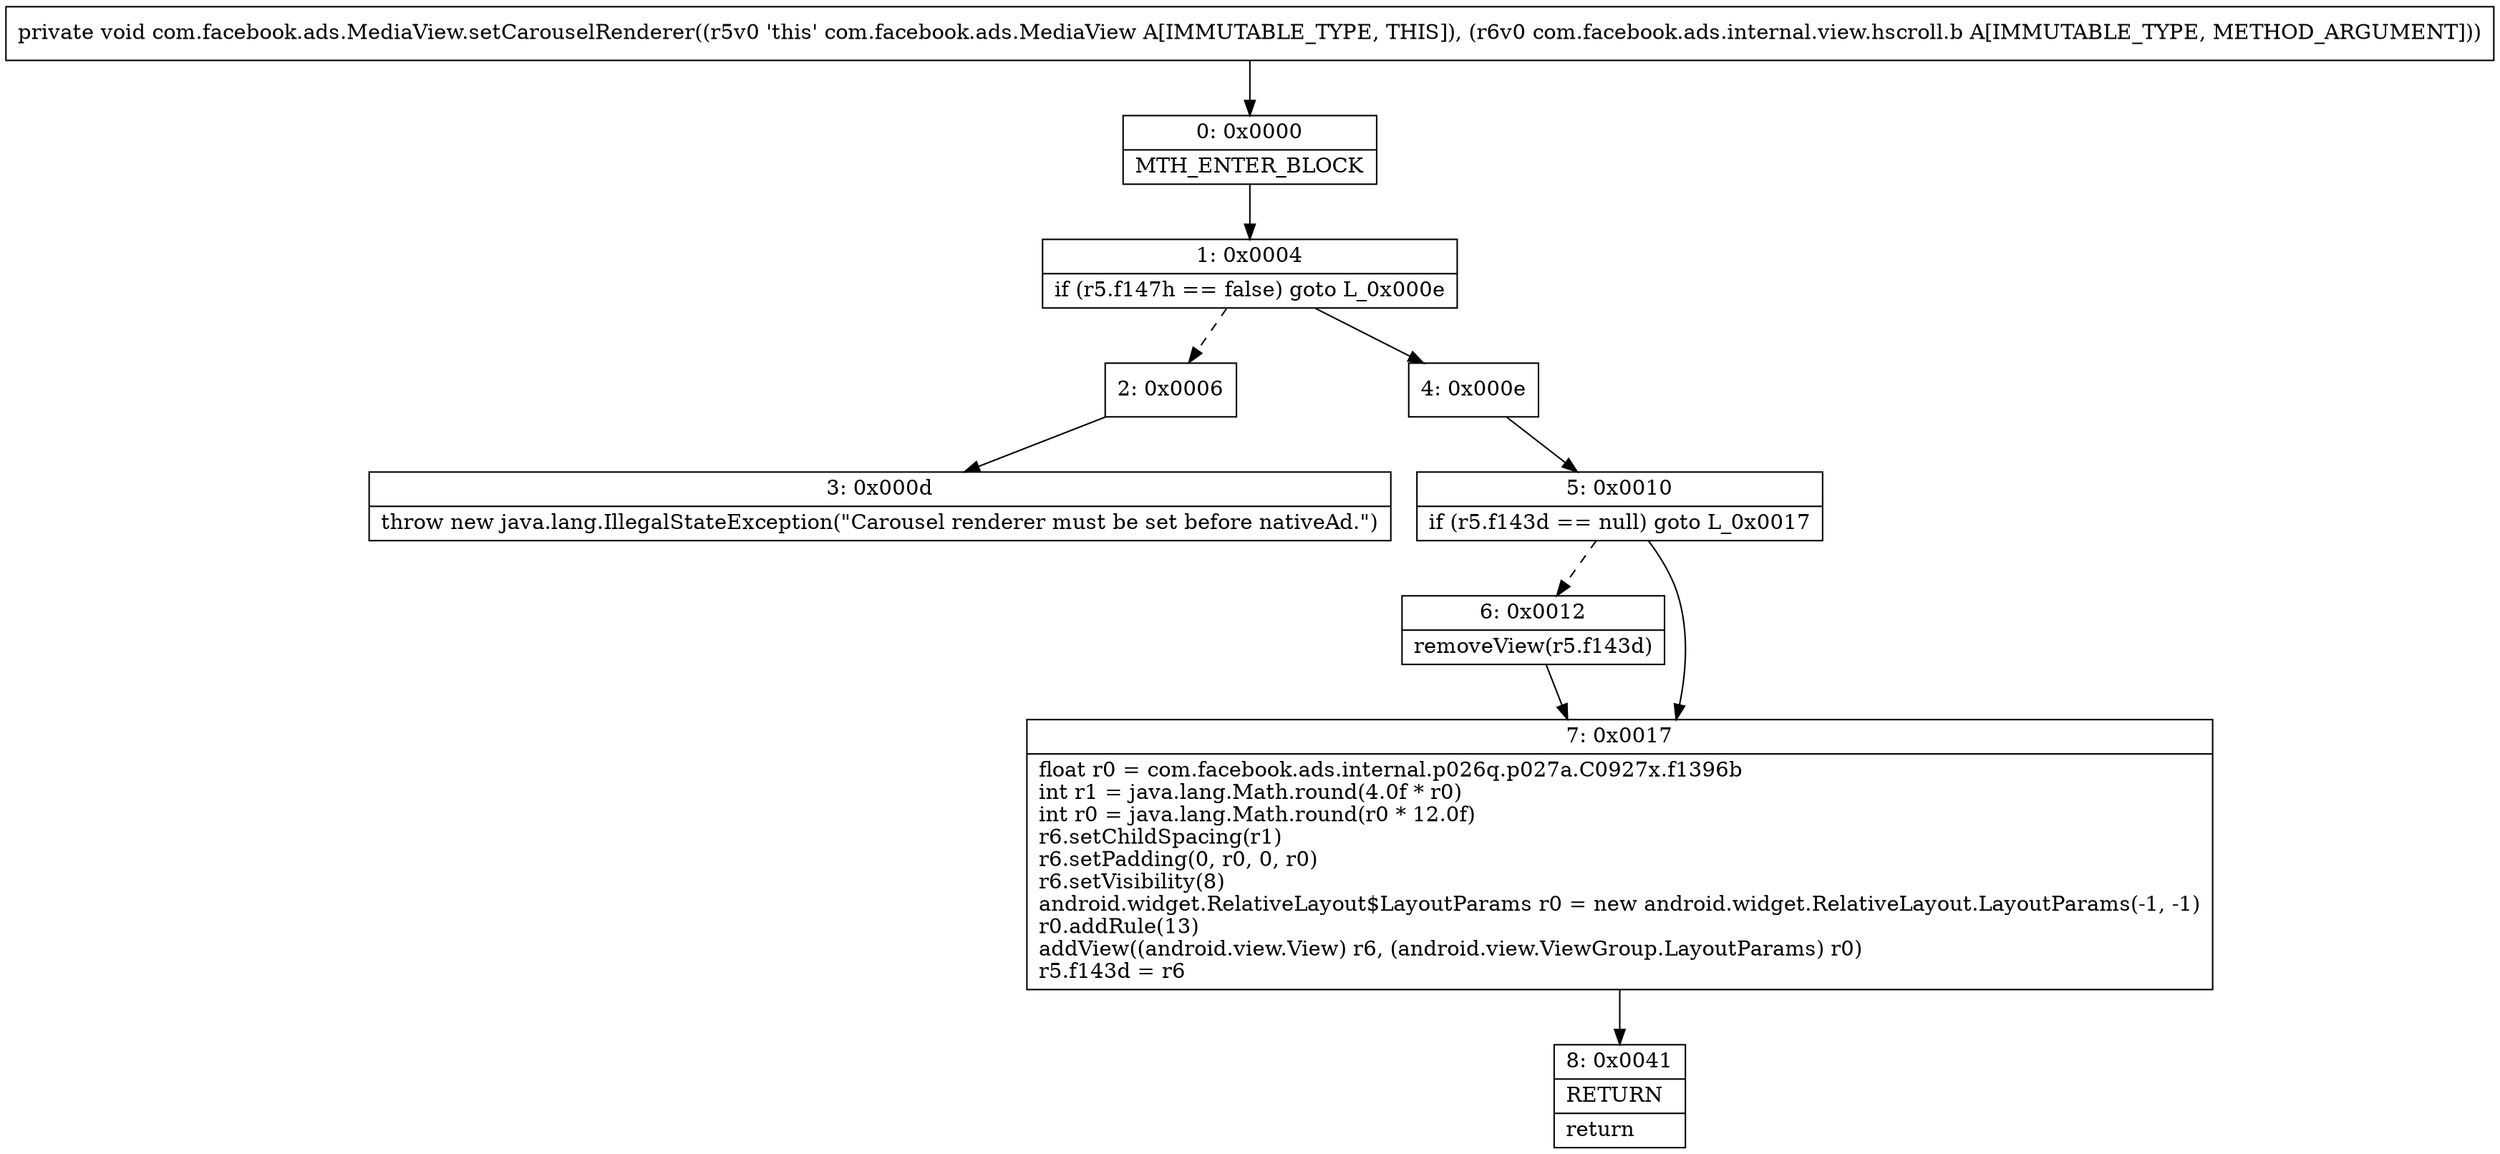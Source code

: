 digraph "CFG forcom.facebook.ads.MediaView.setCarouselRenderer(Lcom\/facebook\/ads\/internal\/view\/hscroll\/b;)V" {
Node_0 [shape=record,label="{0\:\ 0x0000|MTH_ENTER_BLOCK\l}"];
Node_1 [shape=record,label="{1\:\ 0x0004|if (r5.f147h == false) goto L_0x000e\l}"];
Node_2 [shape=record,label="{2\:\ 0x0006}"];
Node_3 [shape=record,label="{3\:\ 0x000d|throw new java.lang.IllegalStateException(\"Carousel renderer must be set before nativeAd.\")\l}"];
Node_4 [shape=record,label="{4\:\ 0x000e}"];
Node_5 [shape=record,label="{5\:\ 0x0010|if (r5.f143d == null) goto L_0x0017\l}"];
Node_6 [shape=record,label="{6\:\ 0x0012|removeView(r5.f143d)\l}"];
Node_7 [shape=record,label="{7\:\ 0x0017|float r0 = com.facebook.ads.internal.p026q.p027a.C0927x.f1396b\lint r1 = java.lang.Math.round(4.0f * r0)\lint r0 = java.lang.Math.round(r0 * 12.0f)\lr6.setChildSpacing(r1)\lr6.setPadding(0, r0, 0, r0)\lr6.setVisibility(8)\landroid.widget.RelativeLayout$LayoutParams r0 = new android.widget.RelativeLayout.LayoutParams(\-1, \-1)\lr0.addRule(13)\laddView((android.view.View) r6, (android.view.ViewGroup.LayoutParams) r0)\lr5.f143d = r6\l}"];
Node_8 [shape=record,label="{8\:\ 0x0041|RETURN\l|return\l}"];
MethodNode[shape=record,label="{private void com.facebook.ads.MediaView.setCarouselRenderer((r5v0 'this' com.facebook.ads.MediaView A[IMMUTABLE_TYPE, THIS]), (r6v0 com.facebook.ads.internal.view.hscroll.b A[IMMUTABLE_TYPE, METHOD_ARGUMENT])) }"];
MethodNode -> Node_0;
Node_0 -> Node_1;
Node_1 -> Node_2[style=dashed];
Node_1 -> Node_4;
Node_2 -> Node_3;
Node_4 -> Node_5;
Node_5 -> Node_6[style=dashed];
Node_5 -> Node_7;
Node_6 -> Node_7;
Node_7 -> Node_8;
}


